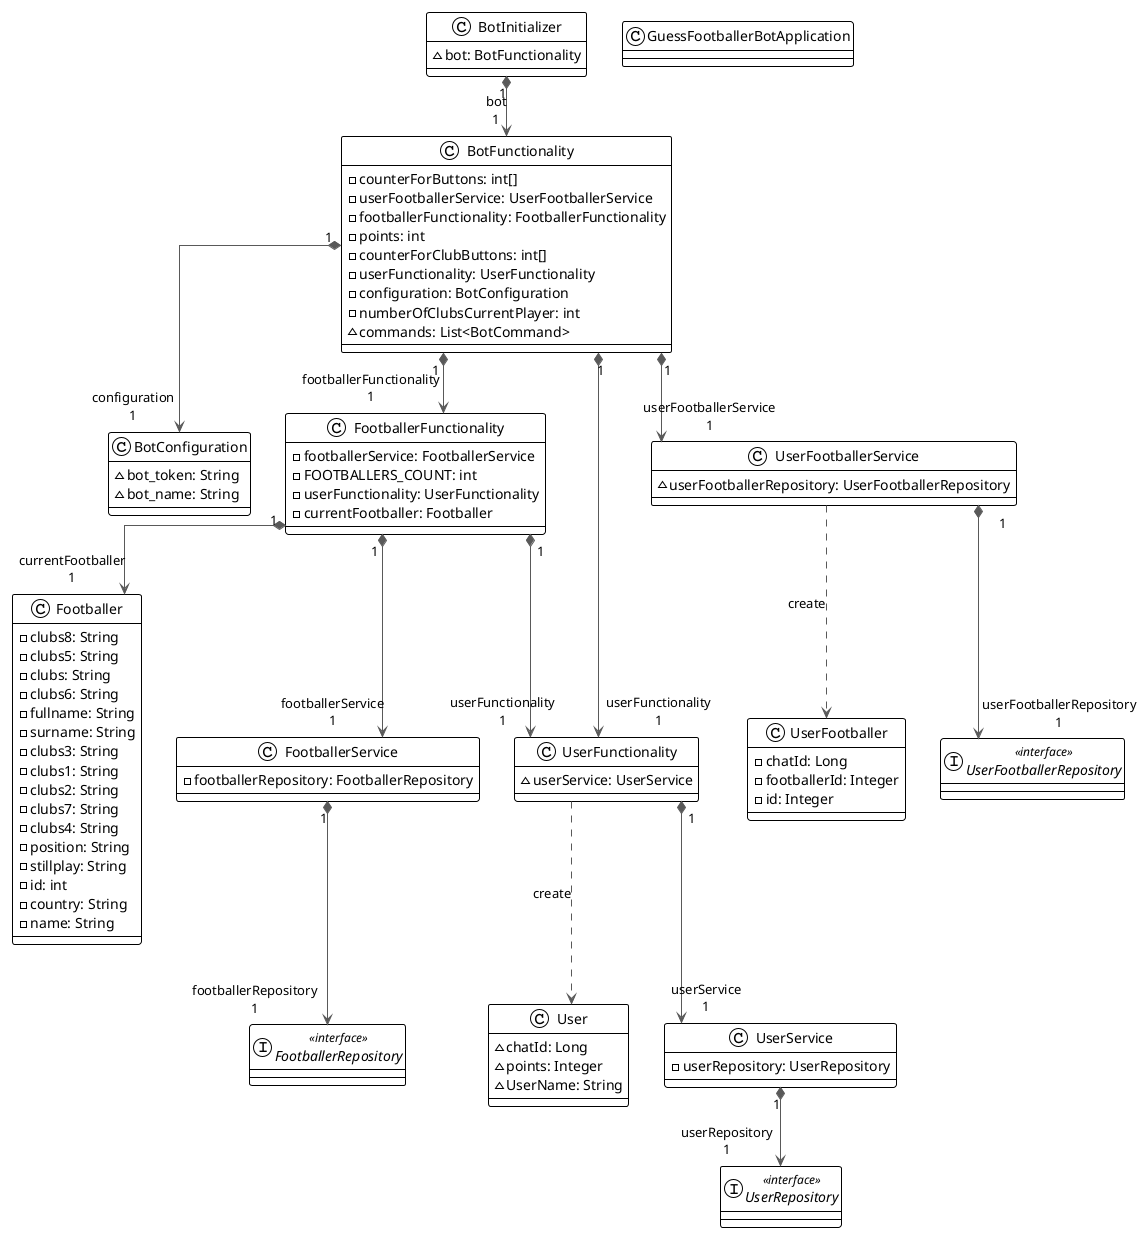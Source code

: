 @startuml

!theme plain
top to bottom direction
skinparam linetype ortho

class BotConfiguration {
  ~ bot_token: String
  ~ bot_name: String
}
class BotFunctionality {
  - counterForButtons: int[]
  - userFootballerService: UserFootballerService
  - footballerFunctionality: FootballerFunctionality
  - points: int
  - counterForClubButtons: int[]
  - userFunctionality: UserFunctionality
  - configuration: BotConfiguration
  - numberOfClubsCurrentPlayer: int
  ~ commands: List<BotCommand>
}
class BotInitializer {
  ~ bot: BotFunctionality
}
class Footballer {
  - clubs8: String
  - clubs5: String
  - clubs: String
  - clubs6: String
  - fullname: String
  - surname: String
  - clubs3: String
  - clubs1: String
  - clubs2: String
  - clubs7: String
  - clubs4: String
  - position: String
  - stillplay: String
  - id: int
  - country: String
  - name: String
}
class FootballerFunctionality {
  - footballerService: FootballerService
  - FOOTBALLERS_COUNT: int
  - userFunctionality: UserFunctionality
  - currentFootballer: Footballer
}
interface FootballerRepository << interface >>
class FootballerService {
  - footballerRepository: FootballerRepository
}
class GuessFootballerBotApplication
class User {
  ~ chatId: Long
  ~ points: Integer
  ~ UserName: String
}
class UserFootballer {
  - chatId: Long
  - footballerId: Integer
  - id: Integer
}
interface UserFootballerRepository << interface >>
class UserFootballerService {
  ~ userFootballerRepository: UserFootballerRepository
}
class UserFunctionality {
  ~ userService: UserService
}
interface UserRepository << interface >>
class UserService {
  - userRepository: UserRepository
}

BotFunctionality              "1" *-[#595959,plain]-> "configuration\n1" BotConfiguration              
BotFunctionality              "1" *-[#595959,plain]-> "footballerFunctionality\n1" FootballerFunctionality       
BotFunctionality              "1" *-[#595959,plain]-> "userFootballerService\n1" UserFootballerService         
BotFunctionality              "1" *-[#595959,plain]-> "userFunctionality\n1" UserFunctionality             
BotInitializer                "1" *-[#595959,plain]-> "bot\n1" BotFunctionality              
FootballerFunctionality       "1" *-[#595959,plain]-> "currentFootballer\n1" Footballer                    
FootballerFunctionality       "1" *-[#595959,plain]-> "footballerService\n1" FootballerService             
FootballerFunctionality       "1" *-[#595959,plain]-> "userFunctionality\n1" UserFunctionality             
FootballerService             "1" *-[#595959,plain]-> "footballerRepository\n1" FootballerRepository          
UserFootballerService          -[#595959,dashed]->  UserFootballer                : "«create»"
UserFootballerService         "1" *-[#595959,plain]-> "userFootballerRepository\n1" UserFootballerRepository      
UserFunctionality              -[#595959,dashed]->  User                          : "«create»"
UserFunctionality             "1" *-[#595959,plain]-> "userService\n1" UserService                   
UserService                   "1" *-[#595959,plain]-> "userRepository\n1" UserRepository                
@enduml
